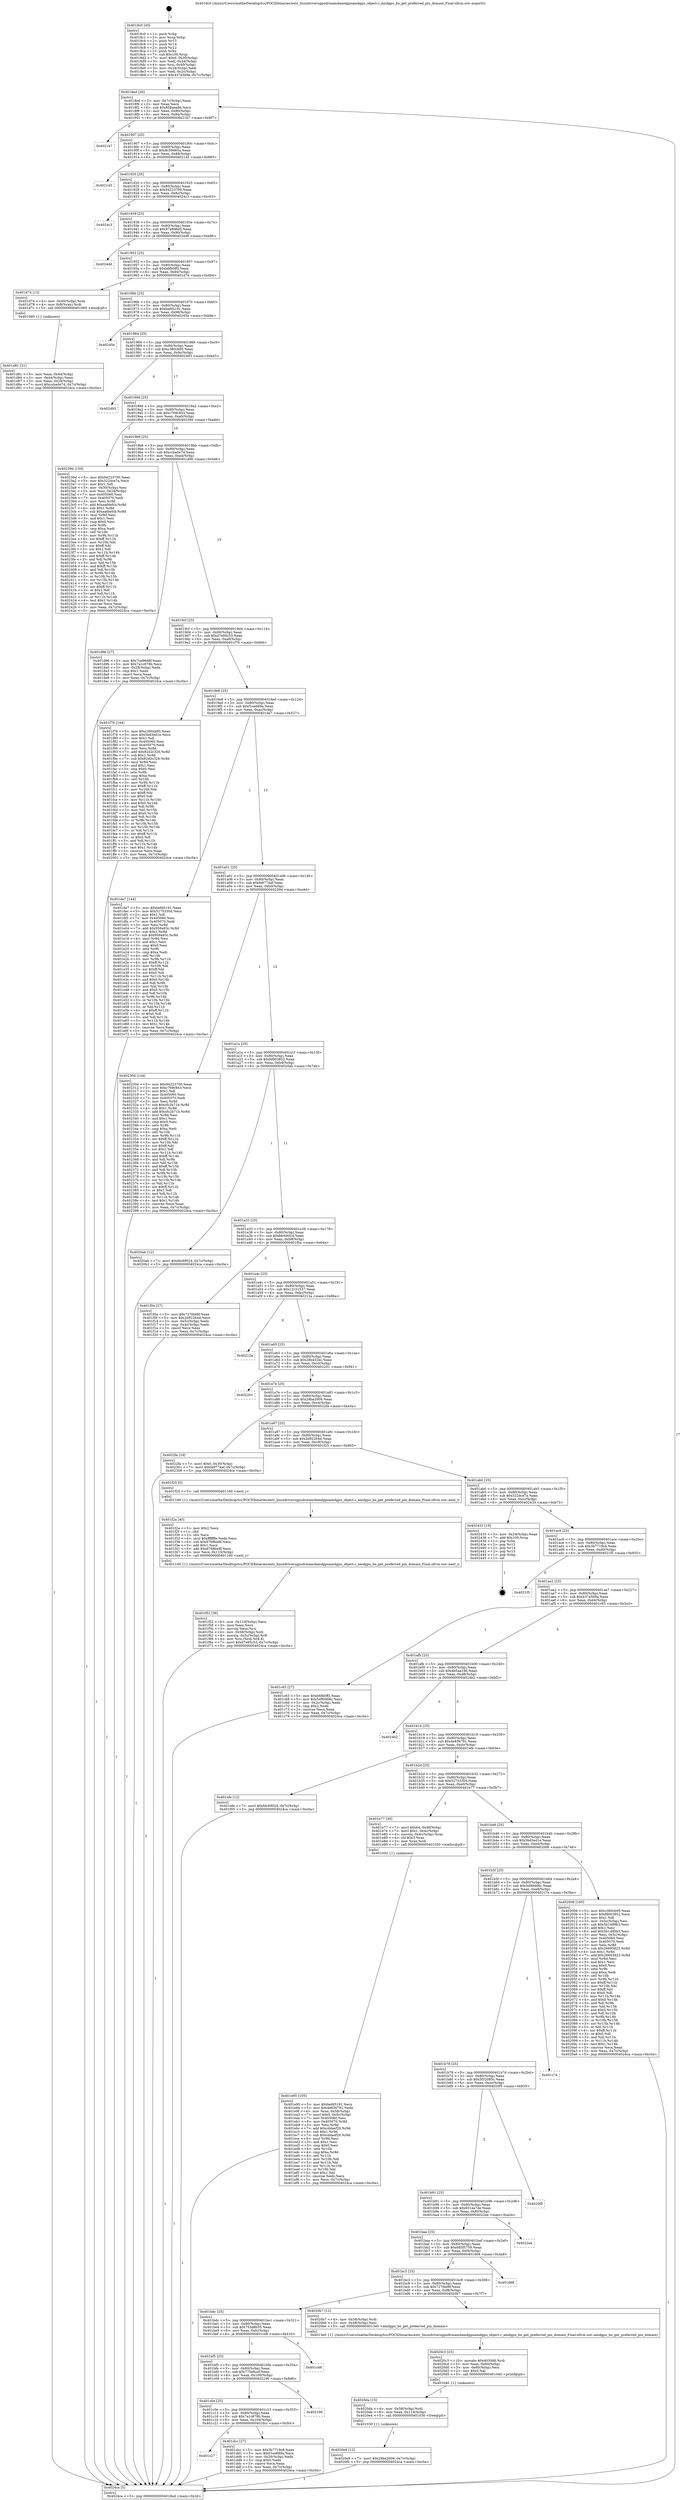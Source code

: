 digraph "0x4018c0" {
  label = "0x4018c0 (/mnt/c/Users/mathe/Desktop/tcc/POCII/binaries/extr_linuxdriversgpudrmamdamdgpuamdgpu_object.c_amdgpu_bo_get_preferred_pin_domain_Final-ollvm.out::main(0))"
  labelloc = "t"
  node[shape=record]

  Entry [label="",width=0.3,height=0.3,shape=circle,fillcolor=black,style=filled]
  "0x4018ed" [label="{
     0x4018ed [26]\l
     | [instrs]\l
     &nbsp;&nbsp;0x4018ed \<+3\>: mov -0x7c(%rbp),%eax\l
     &nbsp;&nbsp;0x4018f0 \<+2\>: mov %eax,%ecx\l
     &nbsp;&nbsp;0x4018f2 \<+6\>: sub $0x858aea86,%ecx\l
     &nbsp;&nbsp;0x4018f8 \<+3\>: mov %eax,-0x80(%rbp)\l
     &nbsp;&nbsp;0x4018fb \<+6\>: mov %ecx,-0x84(%rbp)\l
     &nbsp;&nbsp;0x401901 \<+6\>: je 00000000004021b7 \<main+0x8f7\>\l
  }"]
  "0x4021b7" [label="{
     0x4021b7\l
  }", style=dashed]
  "0x401907" [label="{
     0x401907 [25]\l
     | [instrs]\l
     &nbsp;&nbsp;0x401907 \<+5\>: jmp 000000000040190c \<main+0x4c\>\l
     &nbsp;&nbsp;0x40190c \<+3\>: mov -0x80(%rbp),%eax\l
     &nbsp;&nbsp;0x40190f \<+5\>: sub $0x8c59465a,%eax\l
     &nbsp;&nbsp;0x401914 \<+6\>: mov %eax,-0x88(%rbp)\l
     &nbsp;&nbsp;0x40191a \<+6\>: je 0000000000402145 \<main+0x885\>\l
  }"]
  Exit [label="",width=0.3,height=0.3,shape=circle,fillcolor=black,style=filled,peripheries=2]
  "0x402145" [label="{
     0x402145\l
  }", style=dashed]
  "0x401920" [label="{
     0x401920 [25]\l
     | [instrs]\l
     &nbsp;&nbsp;0x401920 \<+5\>: jmp 0000000000401925 \<main+0x65\>\l
     &nbsp;&nbsp;0x401925 \<+3\>: mov -0x80(%rbp),%eax\l
     &nbsp;&nbsp;0x401928 \<+5\>: sub $0x94223700,%eax\l
     &nbsp;&nbsp;0x40192d \<+6\>: mov %eax,-0x8c(%rbp)\l
     &nbsp;&nbsp;0x401933 \<+6\>: je 00000000004024c3 \<main+0xc03\>\l
  }"]
  "0x4020e9" [label="{
     0x4020e9 [12]\l
     | [instrs]\l
     &nbsp;&nbsp;0x4020e9 \<+7\>: movl $0x29ba2609,-0x7c(%rbp)\l
     &nbsp;&nbsp;0x4020f0 \<+5\>: jmp 00000000004024ca \<main+0xc0a\>\l
  }"]
  "0x4024c3" [label="{
     0x4024c3\l
  }", style=dashed]
  "0x401939" [label="{
     0x401939 [25]\l
     | [instrs]\l
     &nbsp;&nbsp;0x401939 \<+5\>: jmp 000000000040193e \<main+0x7e\>\l
     &nbsp;&nbsp;0x40193e \<+3\>: mov -0x80(%rbp),%eax\l
     &nbsp;&nbsp;0x401941 \<+5\>: sub $0x97a896d5,%eax\l
     &nbsp;&nbsp;0x401946 \<+6\>: mov %eax,-0x90(%rbp)\l
     &nbsp;&nbsp;0x40194c \<+6\>: je 0000000000402446 \<main+0xb86\>\l
  }"]
  "0x4020da" [label="{
     0x4020da [15]\l
     | [instrs]\l
     &nbsp;&nbsp;0x4020da \<+4\>: mov -0x58(%rbp),%rdi\l
     &nbsp;&nbsp;0x4020de \<+6\>: mov %eax,-0x114(%rbp)\l
     &nbsp;&nbsp;0x4020e4 \<+5\>: call 0000000000401030 \<free@plt\>\l
     | [calls]\l
     &nbsp;&nbsp;0x401030 \{1\} (unknown)\l
  }"]
  "0x402446" [label="{
     0x402446\l
  }", style=dashed]
  "0x401952" [label="{
     0x401952 [25]\l
     | [instrs]\l
     &nbsp;&nbsp;0x401952 \<+5\>: jmp 0000000000401957 \<main+0x97\>\l
     &nbsp;&nbsp;0x401957 \<+3\>: mov -0x80(%rbp),%eax\l
     &nbsp;&nbsp;0x40195a \<+5\>: sub $0xb6fb0ff3,%eax\l
     &nbsp;&nbsp;0x40195f \<+6\>: mov %eax,-0x94(%rbp)\l
     &nbsp;&nbsp;0x401965 \<+6\>: je 0000000000401d74 \<main+0x4b4\>\l
  }"]
  "0x4020c3" [label="{
     0x4020c3 [23]\l
     | [instrs]\l
     &nbsp;&nbsp;0x4020c3 \<+10\>: movabs $0x4030d6,%rdi\l
     &nbsp;&nbsp;0x4020cd \<+3\>: mov %eax,-0x60(%rbp)\l
     &nbsp;&nbsp;0x4020d0 \<+3\>: mov -0x60(%rbp),%esi\l
     &nbsp;&nbsp;0x4020d3 \<+2\>: mov $0x0,%al\l
     &nbsp;&nbsp;0x4020d5 \<+5\>: call 0000000000401040 \<printf@plt\>\l
     | [calls]\l
     &nbsp;&nbsp;0x401040 \{1\} (unknown)\l
  }"]
  "0x401d74" [label="{
     0x401d74 [13]\l
     | [instrs]\l
     &nbsp;&nbsp;0x401d74 \<+4\>: mov -0x40(%rbp),%rax\l
     &nbsp;&nbsp;0x401d78 \<+4\>: mov 0x8(%rax),%rdi\l
     &nbsp;&nbsp;0x401d7c \<+5\>: call 0000000000401060 \<atoi@plt\>\l
     | [calls]\l
     &nbsp;&nbsp;0x401060 \{1\} (unknown)\l
  }"]
  "0x40196b" [label="{
     0x40196b [25]\l
     | [instrs]\l
     &nbsp;&nbsp;0x40196b \<+5\>: jmp 0000000000401970 \<main+0xb0\>\l
     &nbsp;&nbsp;0x401970 \<+3\>: mov -0x80(%rbp),%eax\l
     &nbsp;&nbsp;0x401973 \<+5\>: sub $0xbefd5191,%eax\l
     &nbsp;&nbsp;0x401978 \<+6\>: mov %eax,-0x98(%rbp)\l
     &nbsp;&nbsp;0x40197e \<+6\>: je 000000000040245e \<main+0xb9e\>\l
  }"]
  "0x401f52" [label="{
     0x401f52 [36]\l
     | [instrs]\l
     &nbsp;&nbsp;0x401f52 \<+6\>: mov -0x110(%rbp),%ecx\l
     &nbsp;&nbsp;0x401f58 \<+3\>: imul %eax,%ecx\l
     &nbsp;&nbsp;0x401f5b \<+3\>: movslq %ecx,%rsi\l
     &nbsp;&nbsp;0x401f5e \<+4\>: mov -0x58(%rbp),%rdi\l
     &nbsp;&nbsp;0x401f62 \<+4\>: movslq -0x5c(%rbp),%r8\l
     &nbsp;&nbsp;0x401f66 \<+4\>: mov %rsi,(%rdi,%r8,8)\l
     &nbsp;&nbsp;0x401f6a \<+7\>: movl $0xd7e95c53,-0x7c(%rbp)\l
     &nbsp;&nbsp;0x401f71 \<+5\>: jmp 00000000004024ca \<main+0xc0a\>\l
  }"]
  "0x40245e" [label="{
     0x40245e\l
  }", style=dashed]
  "0x401984" [label="{
     0x401984 [25]\l
     | [instrs]\l
     &nbsp;&nbsp;0x401984 \<+5\>: jmp 0000000000401989 \<main+0xc9\>\l
     &nbsp;&nbsp;0x401989 \<+3\>: mov -0x80(%rbp),%eax\l
     &nbsp;&nbsp;0x40198c \<+5\>: sub $0xc380cb95,%eax\l
     &nbsp;&nbsp;0x401991 \<+6\>: mov %eax,-0x9c(%rbp)\l
     &nbsp;&nbsp;0x401997 \<+6\>: je 0000000000402493 \<main+0xbd3\>\l
  }"]
  "0x401f2a" [label="{
     0x401f2a [40]\l
     | [instrs]\l
     &nbsp;&nbsp;0x401f2a \<+5\>: mov $0x2,%ecx\l
     &nbsp;&nbsp;0x401f2f \<+1\>: cltd\l
     &nbsp;&nbsp;0x401f30 \<+2\>: idiv %ecx\l
     &nbsp;&nbsp;0x401f32 \<+6\>: imul $0xfffffffe,%edx,%ecx\l
     &nbsp;&nbsp;0x401f38 \<+6\>: sub $0x8768be8f,%ecx\l
     &nbsp;&nbsp;0x401f3e \<+3\>: add $0x1,%ecx\l
     &nbsp;&nbsp;0x401f41 \<+6\>: add $0x8768be8f,%ecx\l
     &nbsp;&nbsp;0x401f47 \<+6\>: mov %ecx,-0x110(%rbp)\l
     &nbsp;&nbsp;0x401f4d \<+5\>: call 0000000000401160 \<next_i\>\l
     | [calls]\l
     &nbsp;&nbsp;0x401160 \{1\} (/mnt/c/Users/mathe/Desktop/tcc/POCII/binaries/extr_linuxdriversgpudrmamdamdgpuamdgpu_object.c_amdgpu_bo_get_preferred_pin_domain_Final-ollvm.out::next_i)\l
  }"]
  "0x402493" [label="{
     0x402493\l
  }", style=dashed]
  "0x40199d" [label="{
     0x40199d [25]\l
     | [instrs]\l
     &nbsp;&nbsp;0x40199d \<+5\>: jmp 00000000004019a2 \<main+0xe2\>\l
     &nbsp;&nbsp;0x4019a2 \<+3\>: mov -0x80(%rbp),%eax\l
     &nbsp;&nbsp;0x4019a5 \<+5\>: sub $0xc769c843,%eax\l
     &nbsp;&nbsp;0x4019aa \<+6\>: mov %eax,-0xa0(%rbp)\l
     &nbsp;&nbsp;0x4019b0 \<+6\>: je 000000000040239d \<main+0xadd\>\l
  }"]
  "0x401e95" [label="{
     0x401e95 [105]\l
     | [instrs]\l
     &nbsp;&nbsp;0x401e95 \<+5\>: mov $0xbefd5191,%ecx\l
     &nbsp;&nbsp;0x401e9a \<+5\>: mov $0x4e836791,%edx\l
     &nbsp;&nbsp;0x401e9f \<+4\>: mov %rax,-0x58(%rbp)\l
     &nbsp;&nbsp;0x401ea3 \<+7\>: movl $0x0,-0x5c(%rbp)\l
     &nbsp;&nbsp;0x401eaa \<+7\>: mov 0x405060,%esi\l
     &nbsp;&nbsp;0x401eb1 \<+8\>: mov 0x405070,%r8d\l
     &nbsp;&nbsp;0x401eb9 \<+3\>: mov %esi,%r9d\l
     &nbsp;&nbsp;0x401ebc \<+7\>: add $0xcddaef29,%r9d\l
     &nbsp;&nbsp;0x401ec3 \<+4\>: sub $0x1,%r9d\l
     &nbsp;&nbsp;0x401ec7 \<+7\>: sub $0xcddaef29,%r9d\l
     &nbsp;&nbsp;0x401ece \<+4\>: imul %r9d,%esi\l
     &nbsp;&nbsp;0x401ed2 \<+3\>: and $0x1,%esi\l
     &nbsp;&nbsp;0x401ed5 \<+3\>: cmp $0x0,%esi\l
     &nbsp;&nbsp;0x401ed8 \<+4\>: sete %r10b\l
     &nbsp;&nbsp;0x401edc \<+4\>: cmp $0xa,%r8d\l
     &nbsp;&nbsp;0x401ee0 \<+4\>: setl %r11b\l
     &nbsp;&nbsp;0x401ee4 \<+3\>: mov %r10b,%bl\l
     &nbsp;&nbsp;0x401ee7 \<+3\>: and %r11b,%bl\l
     &nbsp;&nbsp;0x401eea \<+3\>: xor %r11b,%r10b\l
     &nbsp;&nbsp;0x401eed \<+3\>: or %r10b,%bl\l
     &nbsp;&nbsp;0x401ef0 \<+3\>: test $0x1,%bl\l
     &nbsp;&nbsp;0x401ef3 \<+3\>: cmovne %edx,%ecx\l
     &nbsp;&nbsp;0x401ef6 \<+3\>: mov %ecx,-0x7c(%rbp)\l
     &nbsp;&nbsp;0x401ef9 \<+5\>: jmp 00000000004024ca \<main+0xc0a\>\l
  }"]
  "0x40239d" [label="{
     0x40239d [150]\l
     | [instrs]\l
     &nbsp;&nbsp;0x40239d \<+5\>: mov $0x94223700,%eax\l
     &nbsp;&nbsp;0x4023a2 \<+5\>: mov $0x322dce7a,%ecx\l
     &nbsp;&nbsp;0x4023a7 \<+2\>: mov $0x1,%dl\l
     &nbsp;&nbsp;0x4023a9 \<+3\>: mov -0x30(%rbp),%esi\l
     &nbsp;&nbsp;0x4023ac \<+3\>: mov %esi,-0x24(%rbp)\l
     &nbsp;&nbsp;0x4023af \<+7\>: mov 0x405060,%esi\l
     &nbsp;&nbsp;0x4023b6 \<+7\>: mov 0x405070,%edi\l
     &nbsp;&nbsp;0x4023bd \<+3\>: mov %esi,%r8d\l
     &nbsp;&nbsp;0x4023c0 \<+7\>: add $0xaafdefcb,%r8d\l
     &nbsp;&nbsp;0x4023c7 \<+4\>: sub $0x1,%r8d\l
     &nbsp;&nbsp;0x4023cb \<+7\>: sub $0xaafdefcb,%r8d\l
     &nbsp;&nbsp;0x4023d2 \<+4\>: imul %r8d,%esi\l
     &nbsp;&nbsp;0x4023d6 \<+3\>: and $0x1,%esi\l
     &nbsp;&nbsp;0x4023d9 \<+3\>: cmp $0x0,%esi\l
     &nbsp;&nbsp;0x4023dc \<+4\>: sete %r9b\l
     &nbsp;&nbsp;0x4023e0 \<+3\>: cmp $0xa,%edi\l
     &nbsp;&nbsp;0x4023e3 \<+4\>: setl %r10b\l
     &nbsp;&nbsp;0x4023e7 \<+3\>: mov %r9b,%r11b\l
     &nbsp;&nbsp;0x4023ea \<+4\>: xor $0xff,%r11b\l
     &nbsp;&nbsp;0x4023ee \<+3\>: mov %r10b,%bl\l
     &nbsp;&nbsp;0x4023f1 \<+3\>: xor $0xff,%bl\l
     &nbsp;&nbsp;0x4023f4 \<+3\>: xor $0x1,%dl\l
     &nbsp;&nbsp;0x4023f7 \<+3\>: mov %r11b,%r14b\l
     &nbsp;&nbsp;0x4023fa \<+4\>: and $0xff,%r14b\l
     &nbsp;&nbsp;0x4023fe \<+3\>: and %dl,%r9b\l
     &nbsp;&nbsp;0x402401 \<+3\>: mov %bl,%r15b\l
     &nbsp;&nbsp;0x402404 \<+4\>: and $0xff,%r15b\l
     &nbsp;&nbsp;0x402408 \<+3\>: and %dl,%r10b\l
     &nbsp;&nbsp;0x40240b \<+3\>: or %r9b,%r14b\l
     &nbsp;&nbsp;0x40240e \<+3\>: or %r10b,%r15b\l
     &nbsp;&nbsp;0x402411 \<+3\>: xor %r15b,%r14b\l
     &nbsp;&nbsp;0x402414 \<+3\>: or %bl,%r11b\l
     &nbsp;&nbsp;0x402417 \<+4\>: xor $0xff,%r11b\l
     &nbsp;&nbsp;0x40241b \<+3\>: or $0x1,%dl\l
     &nbsp;&nbsp;0x40241e \<+3\>: and %dl,%r11b\l
     &nbsp;&nbsp;0x402421 \<+3\>: or %r11b,%r14b\l
     &nbsp;&nbsp;0x402424 \<+4\>: test $0x1,%r14b\l
     &nbsp;&nbsp;0x402428 \<+3\>: cmovne %ecx,%eax\l
     &nbsp;&nbsp;0x40242b \<+3\>: mov %eax,-0x7c(%rbp)\l
     &nbsp;&nbsp;0x40242e \<+5\>: jmp 00000000004024ca \<main+0xc0a\>\l
  }"]
  "0x4019b6" [label="{
     0x4019b6 [25]\l
     | [instrs]\l
     &nbsp;&nbsp;0x4019b6 \<+5\>: jmp 00000000004019bb \<main+0xfb\>\l
     &nbsp;&nbsp;0x4019bb \<+3\>: mov -0x80(%rbp),%eax\l
     &nbsp;&nbsp;0x4019be \<+5\>: sub $0xccba0e7d,%eax\l
     &nbsp;&nbsp;0x4019c3 \<+6\>: mov %eax,-0xa4(%rbp)\l
     &nbsp;&nbsp;0x4019c9 \<+6\>: je 0000000000401d96 \<main+0x4d6\>\l
  }"]
  "0x401c27" [label="{
     0x401c27\l
  }", style=dashed]
  "0x401d96" [label="{
     0x401d96 [27]\l
     | [instrs]\l
     &nbsp;&nbsp;0x401d96 \<+5\>: mov $0x7ce96d8f,%eax\l
     &nbsp;&nbsp;0x401d9b \<+5\>: mov $0x7a1c878b,%ecx\l
     &nbsp;&nbsp;0x401da0 \<+3\>: mov -0x28(%rbp),%edx\l
     &nbsp;&nbsp;0x401da3 \<+3\>: cmp $0x1,%edx\l
     &nbsp;&nbsp;0x401da6 \<+3\>: cmovl %ecx,%eax\l
     &nbsp;&nbsp;0x401da9 \<+3\>: mov %eax,-0x7c(%rbp)\l
     &nbsp;&nbsp;0x401dac \<+5\>: jmp 00000000004024ca \<main+0xc0a\>\l
  }"]
  "0x4019cf" [label="{
     0x4019cf [25]\l
     | [instrs]\l
     &nbsp;&nbsp;0x4019cf \<+5\>: jmp 00000000004019d4 \<main+0x114\>\l
     &nbsp;&nbsp;0x4019d4 \<+3\>: mov -0x80(%rbp),%eax\l
     &nbsp;&nbsp;0x4019d7 \<+5\>: sub $0xd7e95c53,%eax\l
     &nbsp;&nbsp;0x4019dc \<+6\>: mov %eax,-0xa8(%rbp)\l
     &nbsp;&nbsp;0x4019e2 \<+6\>: je 0000000000401f76 \<main+0x6b6\>\l
  }"]
  "0x401dcc" [label="{
     0x401dcc [27]\l
     | [instrs]\l
     &nbsp;&nbsp;0x401dcc \<+5\>: mov $0x3b7719c8,%eax\l
     &nbsp;&nbsp;0x401dd1 \<+5\>: mov $0xf1ee689a,%ecx\l
     &nbsp;&nbsp;0x401dd6 \<+3\>: mov -0x28(%rbp),%edx\l
     &nbsp;&nbsp;0x401dd9 \<+3\>: cmp $0x0,%edx\l
     &nbsp;&nbsp;0x401ddc \<+3\>: cmove %ecx,%eax\l
     &nbsp;&nbsp;0x401ddf \<+3\>: mov %eax,-0x7c(%rbp)\l
     &nbsp;&nbsp;0x401de2 \<+5\>: jmp 00000000004024ca \<main+0xc0a\>\l
  }"]
  "0x401f76" [label="{
     0x401f76 [144]\l
     | [instrs]\l
     &nbsp;&nbsp;0x401f76 \<+5\>: mov $0xc380cb95,%eax\l
     &nbsp;&nbsp;0x401f7b \<+5\>: mov $0x5bd3ed1e,%ecx\l
     &nbsp;&nbsp;0x401f80 \<+2\>: mov $0x1,%dl\l
     &nbsp;&nbsp;0x401f82 \<+7\>: mov 0x405060,%esi\l
     &nbsp;&nbsp;0x401f89 \<+7\>: mov 0x405070,%edi\l
     &nbsp;&nbsp;0x401f90 \<+3\>: mov %esi,%r8d\l
     &nbsp;&nbsp;0x401f93 \<+7\>: add $0x82d2c326,%r8d\l
     &nbsp;&nbsp;0x401f9a \<+4\>: sub $0x1,%r8d\l
     &nbsp;&nbsp;0x401f9e \<+7\>: sub $0x82d2c326,%r8d\l
     &nbsp;&nbsp;0x401fa5 \<+4\>: imul %r8d,%esi\l
     &nbsp;&nbsp;0x401fa9 \<+3\>: and $0x1,%esi\l
     &nbsp;&nbsp;0x401fac \<+3\>: cmp $0x0,%esi\l
     &nbsp;&nbsp;0x401faf \<+4\>: sete %r9b\l
     &nbsp;&nbsp;0x401fb3 \<+3\>: cmp $0xa,%edi\l
     &nbsp;&nbsp;0x401fb6 \<+4\>: setl %r10b\l
     &nbsp;&nbsp;0x401fba \<+3\>: mov %r9b,%r11b\l
     &nbsp;&nbsp;0x401fbd \<+4\>: xor $0xff,%r11b\l
     &nbsp;&nbsp;0x401fc1 \<+3\>: mov %r10b,%bl\l
     &nbsp;&nbsp;0x401fc4 \<+3\>: xor $0xff,%bl\l
     &nbsp;&nbsp;0x401fc7 \<+3\>: xor $0x0,%dl\l
     &nbsp;&nbsp;0x401fca \<+3\>: mov %r11b,%r14b\l
     &nbsp;&nbsp;0x401fcd \<+4\>: and $0x0,%r14b\l
     &nbsp;&nbsp;0x401fd1 \<+3\>: and %dl,%r9b\l
     &nbsp;&nbsp;0x401fd4 \<+3\>: mov %bl,%r15b\l
     &nbsp;&nbsp;0x401fd7 \<+4\>: and $0x0,%r15b\l
     &nbsp;&nbsp;0x401fdb \<+3\>: and %dl,%r10b\l
     &nbsp;&nbsp;0x401fde \<+3\>: or %r9b,%r14b\l
     &nbsp;&nbsp;0x401fe1 \<+3\>: or %r10b,%r15b\l
     &nbsp;&nbsp;0x401fe4 \<+3\>: xor %r15b,%r14b\l
     &nbsp;&nbsp;0x401fe7 \<+3\>: or %bl,%r11b\l
     &nbsp;&nbsp;0x401fea \<+4\>: xor $0xff,%r11b\l
     &nbsp;&nbsp;0x401fee \<+3\>: or $0x0,%dl\l
     &nbsp;&nbsp;0x401ff1 \<+3\>: and %dl,%r11b\l
     &nbsp;&nbsp;0x401ff4 \<+3\>: or %r11b,%r14b\l
     &nbsp;&nbsp;0x401ff7 \<+4\>: test $0x1,%r14b\l
     &nbsp;&nbsp;0x401ffb \<+3\>: cmovne %ecx,%eax\l
     &nbsp;&nbsp;0x401ffe \<+3\>: mov %eax,-0x7c(%rbp)\l
     &nbsp;&nbsp;0x402001 \<+5\>: jmp 00000000004024ca \<main+0xc0a\>\l
  }"]
  "0x4019e8" [label="{
     0x4019e8 [25]\l
     | [instrs]\l
     &nbsp;&nbsp;0x4019e8 \<+5\>: jmp 00000000004019ed \<main+0x12d\>\l
     &nbsp;&nbsp;0x4019ed \<+3\>: mov -0x80(%rbp),%eax\l
     &nbsp;&nbsp;0x4019f0 \<+5\>: sub $0xf1ee689a,%eax\l
     &nbsp;&nbsp;0x4019f5 \<+6\>: mov %eax,-0xac(%rbp)\l
     &nbsp;&nbsp;0x4019fb \<+6\>: je 0000000000401de7 \<main+0x527\>\l
  }"]
  "0x401c0e" [label="{
     0x401c0e [25]\l
     | [instrs]\l
     &nbsp;&nbsp;0x401c0e \<+5\>: jmp 0000000000401c13 \<main+0x353\>\l
     &nbsp;&nbsp;0x401c13 \<+3\>: mov -0x80(%rbp),%eax\l
     &nbsp;&nbsp;0x401c16 \<+5\>: sub $0x7a1c878b,%eax\l
     &nbsp;&nbsp;0x401c1b \<+6\>: mov %eax,-0x104(%rbp)\l
     &nbsp;&nbsp;0x401c21 \<+6\>: je 0000000000401dcc \<main+0x50c\>\l
  }"]
  "0x401de7" [label="{
     0x401de7 [144]\l
     | [instrs]\l
     &nbsp;&nbsp;0x401de7 \<+5\>: mov $0xbefd5191,%eax\l
     &nbsp;&nbsp;0x401dec \<+5\>: mov $0x52753304,%ecx\l
     &nbsp;&nbsp;0x401df1 \<+2\>: mov $0x1,%dl\l
     &nbsp;&nbsp;0x401df3 \<+7\>: mov 0x405060,%esi\l
     &nbsp;&nbsp;0x401dfa \<+7\>: mov 0x405070,%edi\l
     &nbsp;&nbsp;0x401e01 \<+3\>: mov %esi,%r8d\l
     &nbsp;&nbsp;0x401e04 \<+7\>: add $0x959a93c,%r8d\l
     &nbsp;&nbsp;0x401e0b \<+4\>: sub $0x1,%r8d\l
     &nbsp;&nbsp;0x401e0f \<+7\>: sub $0x959a93c,%r8d\l
     &nbsp;&nbsp;0x401e16 \<+4\>: imul %r8d,%esi\l
     &nbsp;&nbsp;0x401e1a \<+3\>: and $0x1,%esi\l
     &nbsp;&nbsp;0x401e1d \<+3\>: cmp $0x0,%esi\l
     &nbsp;&nbsp;0x401e20 \<+4\>: sete %r9b\l
     &nbsp;&nbsp;0x401e24 \<+3\>: cmp $0xa,%edi\l
     &nbsp;&nbsp;0x401e27 \<+4\>: setl %r10b\l
     &nbsp;&nbsp;0x401e2b \<+3\>: mov %r9b,%r11b\l
     &nbsp;&nbsp;0x401e2e \<+4\>: xor $0xff,%r11b\l
     &nbsp;&nbsp;0x401e32 \<+3\>: mov %r10b,%bl\l
     &nbsp;&nbsp;0x401e35 \<+3\>: xor $0xff,%bl\l
     &nbsp;&nbsp;0x401e38 \<+3\>: xor $0x0,%dl\l
     &nbsp;&nbsp;0x401e3b \<+3\>: mov %r11b,%r14b\l
     &nbsp;&nbsp;0x401e3e \<+4\>: and $0x0,%r14b\l
     &nbsp;&nbsp;0x401e42 \<+3\>: and %dl,%r9b\l
     &nbsp;&nbsp;0x401e45 \<+3\>: mov %bl,%r15b\l
     &nbsp;&nbsp;0x401e48 \<+4\>: and $0x0,%r15b\l
     &nbsp;&nbsp;0x401e4c \<+3\>: and %dl,%r10b\l
     &nbsp;&nbsp;0x401e4f \<+3\>: or %r9b,%r14b\l
     &nbsp;&nbsp;0x401e52 \<+3\>: or %r10b,%r15b\l
     &nbsp;&nbsp;0x401e55 \<+3\>: xor %r15b,%r14b\l
     &nbsp;&nbsp;0x401e58 \<+3\>: or %bl,%r11b\l
     &nbsp;&nbsp;0x401e5b \<+4\>: xor $0xff,%r11b\l
     &nbsp;&nbsp;0x401e5f \<+3\>: or $0x0,%dl\l
     &nbsp;&nbsp;0x401e62 \<+3\>: and %dl,%r11b\l
     &nbsp;&nbsp;0x401e65 \<+3\>: or %r11b,%r14b\l
     &nbsp;&nbsp;0x401e68 \<+4\>: test $0x1,%r14b\l
     &nbsp;&nbsp;0x401e6c \<+3\>: cmovne %ecx,%eax\l
     &nbsp;&nbsp;0x401e6f \<+3\>: mov %eax,-0x7c(%rbp)\l
     &nbsp;&nbsp;0x401e72 \<+5\>: jmp 00000000004024ca \<main+0xc0a\>\l
  }"]
  "0x401a01" [label="{
     0x401a01 [25]\l
     | [instrs]\l
     &nbsp;&nbsp;0x401a01 \<+5\>: jmp 0000000000401a06 \<main+0x146\>\l
     &nbsp;&nbsp;0x401a06 \<+3\>: mov -0x80(%rbp),%eax\l
     &nbsp;&nbsp;0x401a09 \<+5\>: sub $0xfa9774af,%eax\l
     &nbsp;&nbsp;0x401a0e \<+6\>: mov %eax,-0xb0(%rbp)\l
     &nbsp;&nbsp;0x401a14 \<+6\>: je 000000000040230d \<main+0xa4d\>\l
  }"]
  "0x402196" [label="{
     0x402196\l
  }", style=dashed]
  "0x40230d" [label="{
     0x40230d [144]\l
     | [instrs]\l
     &nbsp;&nbsp;0x40230d \<+5\>: mov $0x94223700,%eax\l
     &nbsp;&nbsp;0x402312 \<+5\>: mov $0xc769c843,%ecx\l
     &nbsp;&nbsp;0x402317 \<+2\>: mov $0x1,%dl\l
     &nbsp;&nbsp;0x402319 \<+7\>: mov 0x405060,%esi\l
     &nbsp;&nbsp;0x402320 \<+7\>: mov 0x405070,%edi\l
     &nbsp;&nbsp;0x402327 \<+3\>: mov %esi,%r8d\l
     &nbsp;&nbsp;0x40232a \<+7\>: sub $0xcfc2b71b,%r8d\l
     &nbsp;&nbsp;0x402331 \<+4\>: sub $0x1,%r8d\l
     &nbsp;&nbsp;0x402335 \<+7\>: add $0xcfc2b71b,%r8d\l
     &nbsp;&nbsp;0x40233c \<+4\>: imul %r8d,%esi\l
     &nbsp;&nbsp;0x402340 \<+3\>: and $0x1,%esi\l
     &nbsp;&nbsp;0x402343 \<+3\>: cmp $0x0,%esi\l
     &nbsp;&nbsp;0x402346 \<+4\>: sete %r9b\l
     &nbsp;&nbsp;0x40234a \<+3\>: cmp $0xa,%edi\l
     &nbsp;&nbsp;0x40234d \<+4\>: setl %r10b\l
     &nbsp;&nbsp;0x402351 \<+3\>: mov %r9b,%r11b\l
     &nbsp;&nbsp;0x402354 \<+4\>: xor $0xff,%r11b\l
     &nbsp;&nbsp;0x402358 \<+3\>: mov %r10b,%bl\l
     &nbsp;&nbsp;0x40235b \<+3\>: xor $0xff,%bl\l
     &nbsp;&nbsp;0x40235e \<+3\>: xor $0x1,%dl\l
     &nbsp;&nbsp;0x402361 \<+3\>: mov %r11b,%r14b\l
     &nbsp;&nbsp;0x402364 \<+4\>: and $0xff,%r14b\l
     &nbsp;&nbsp;0x402368 \<+3\>: and %dl,%r9b\l
     &nbsp;&nbsp;0x40236b \<+3\>: mov %bl,%r15b\l
     &nbsp;&nbsp;0x40236e \<+4\>: and $0xff,%r15b\l
     &nbsp;&nbsp;0x402372 \<+3\>: and %dl,%r10b\l
     &nbsp;&nbsp;0x402375 \<+3\>: or %r9b,%r14b\l
     &nbsp;&nbsp;0x402378 \<+3\>: or %r10b,%r15b\l
     &nbsp;&nbsp;0x40237b \<+3\>: xor %r15b,%r14b\l
     &nbsp;&nbsp;0x40237e \<+3\>: or %bl,%r11b\l
     &nbsp;&nbsp;0x402381 \<+4\>: xor $0xff,%r11b\l
     &nbsp;&nbsp;0x402385 \<+3\>: or $0x1,%dl\l
     &nbsp;&nbsp;0x402388 \<+3\>: and %dl,%r11b\l
     &nbsp;&nbsp;0x40238b \<+3\>: or %r11b,%r14b\l
     &nbsp;&nbsp;0x40238e \<+4\>: test $0x1,%r14b\l
     &nbsp;&nbsp;0x402392 \<+3\>: cmovne %ecx,%eax\l
     &nbsp;&nbsp;0x402395 \<+3\>: mov %eax,-0x7c(%rbp)\l
     &nbsp;&nbsp;0x402398 \<+5\>: jmp 00000000004024ca \<main+0xc0a\>\l
  }"]
  "0x401a1a" [label="{
     0x401a1a [25]\l
     | [instrs]\l
     &nbsp;&nbsp;0x401a1a \<+5\>: jmp 0000000000401a1f \<main+0x15f\>\l
     &nbsp;&nbsp;0x401a1f \<+3\>: mov -0x80(%rbp),%eax\l
     &nbsp;&nbsp;0x401a22 \<+5\>: sub $0xfd003852,%eax\l
     &nbsp;&nbsp;0x401a27 \<+6\>: mov %eax,-0xb4(%rbp)\l
     &nbsp;&nbsp;0x401a2d \<+6\>: je 00000000004020ab \<main+0x7eb\>\l
  }"]
  "0x401bf5" [label="{
     0x401bf5 [25]\l
     | [instrs]\l
     &nbsp;&nbsp;0x401bf5 \<+5\>: jmp 0000000000401bfa \<main+0x33a\>\l
     &nbsp;&nbsp;0x401bfa \<+3\>: mov -0x80(%rbp),%eax\l
     &nbsp;&nbsp;0x401bfd \<+5\>: sub $0x775e6cef,%eax\l
     &nbsp;&nbsp;0x401c02 \<+6\>: mov %eax,-0x100(%rbp)\l
     &nbsp;&nbsp;0x401c08 \<+6\>: je 0000000000402196 \<main+0x8d6\>\l
  }"]
  "0x4020ab" [label="{
     0x4020ab [12]\l
     | [instrs]\l
     &nbsp;&nbsp;0x4020ab \<+7\>: movl $0xfdc69024,-0x7c(%rbp)\l
     &nbsp;&nbsp;0x4020b2 \<+5\>: jmp 00000000004024ca \<main+0xc0a\>\l
  }"]
  "0x401a33" [label="{
     0x401a33 [25]\l
     | [instrs]\l
     &nbsp;&nbsp;0x401a33 \<+5\>: jmp 0000000000401a38 \<main+0x178\>\l
     &nbsp;&nbsp;0x401a38 \<+3\>: mov -0x80(%rbp),%eax\l
     &nbsp;&nbsp;0x401a3b \<+5\>: sub $0xfdc69024,%eax\l
     &nbsp;&nbsp;0x401a40 \<+6\>: mov %eax,-0xb8(%rbp)\l
     &nbsp;&nbsp;0x401a46 \<+6\>: je 0000000000401f0a \<main+0x64a\>\l
  }"]
  "0x401cd6" [label="{
     0x401cd6\l
  }", style=dashed]
  "0x401f0a" [label="{
     0x401f0a [27]\l
     | [instrs]\l
     &nbsp;&nbsp;0x401f0a \<+5\>: mov $0x727fdd8f,%eax\l
     &nbsp;&nbsp;0x401f0f \<+5\>: mov $0x2d92264d,%ecx\l
     &nbsp;&nbsp;0x401f14 \<+3\>: mov -0x5c(%rbp),%edx\l
     &nbsp;&nbsp;0x401f17 \<+3\>: cmp -0x4c(%rbp),%edx\l
     &nbsp;&nbsp;0x401f1a \<+3\>: cmovl %ecx,%eax\l
     &nbsp;&nbsp;0x401f1d \<+3\>: mov %eax,-0x7c(%rbp)\l
     &nbsp;&nbsp;0x401f20 \<+5\>: jmp 00000000004024ca \<main+0xc0a\>\l
  }"]
  "0x401a4c" [label="{
     0x401a4c [25]\l
     | [instrs]\l
     &nbsp;&nbsp;0x401a4c \<+5\>: jmp 0000000000401a51 \<main+0x191\>\l
     &nbsp;&nbsp;0x401a51 \<+3\>: mov -0x80(%rbp),%eax\l
     &nbsp;&nbsp;0x401a54 \<+5\>: sub $0x12c31537,%eax\l
     &nbsp;&nbsp;0x401a59 \<+6\>: mov %eax,-0xbc(%rbp)\l
     &nbsp;&nbsp;0x401a5f \<+6\>: je 000000000040212a \<main+0x86a\>\l
  }"]
  "0x401bdc" [label="{
     0x401bdc [25]\l
     | [instrs]\l
     &nbsp;&nbsp;0x401bdc \<+5\>: jmp 0000000000401be1 \<main+0x321\>\l
     &nbsp;&nbsp;0x401be1 \<+3\>: mov -0x80(%rbp),%eax\l
     &nbsp;&nbsp;0x401be4 \<+5\>: sub $0x753d8b35,%eax\l
     &nbsp;&nbsp;0x401be9 \<+6\>: mov %eax,-0xfc(%rbp)\l
     &nbsp;&nbsp;0x401bef \<+6\>: je 0000000000401cd6 \<main+0x416\>\l
  }"]
  "0x40212a" [label="{
     0x40212a\l
  }", style=dashed]
  "0x401a65" [label="{
     0x401a65 [25]\l
     | [instrs]\l
     &nbsp;&nbsp;0x401a65 \<+5\>: jmp 0000000000401a6a \<main+0x1aa\>\l
     &nbsp;&nbsp;0x401a6a \<+3\>: mov -0x80(%rbp),%eax\l
     &nbsp;&nbsp;0x401a6d \<+5\>: sub $0x28b432ec,%eax\l
     &nbsp;&nbsp;0x401a72 \<+6\>: mov %eax,-0xc0(%rbp)\l
     &nbsp;&nbsp;0x401a78 \<+6\>: je 0000000000402201 \<main+0x941\>\l
  }"]
  "0x4020b7" [label="{
     0x4020b7 [12]\l
     | [instrs]\l
     &nbsp;&nbsp;0x4020b7 \<+4\>: mov -0x58(%rbp),%rdi\l
     &nbsp;&nbsp;0x4020bb \<+3\>: mov -0x48(%rbp),%esi\l
     &nbsp;&nbsp;0x4020be \<+5\>: call 00000000004013e0 \<amdgpu_bo_get_preferred_pin_domain\>\l
     | [calls]\l
     &nbsp;&nbsp;0x4013e0 \{1\} (/mnt/c/Users/mathe/Desktop/tcc/POCII/binaries/extr_linuxdriversgpudrmamdamdgpuamdgpu_object.c_amdgpu_bo_get_preferred_pin_domain_Final-ollvm.out::amdgpu_bo_get_preferred_pin_domain)\l
  }"]
  "0x402201" [label="{
     0x402201\l
  }", style=dashed]
  "0x401a7e" [label="{
     0x401a7e [25]\l
     | [instrs]\l
     &nbsp;&nbsp;0x401a7e \<+5\>: jmp 0000000000401a83 \<main+0x1c3\>\l
     &nbsp;&nbsp;0x401a83 \<+3\>: mov -0x80(%rbp),%eax\l
     &nbsp;&nbsp;0x401a86 \<+5\>: sub $0x29ba2609,%eax\l
     &nbsp;&nbsp;0x401a8b \<+6\>: mov %eax,-0xc4(%rbp)\l
     &nbsp;&nbsp;0x401a91 \<+6\>: je 00000000004022fa \<main+0xa3a\>\l
  }"]
  "0x401bc3" [label="{
     0x401bc3 [25]\l
     | [instrs]\l
     &nbsp;&nbsp;0x401bc3 \<+5\>: jmp 0000000000401bc8 \<main+0x308\>\l
     &nbsp;&nbsp;0x401bc8 \<+3\>: mov -0x80(%rbp),%eax\l
     &nbsp;&nbsp;0x401bcb \<+5\>: sub $0x727fdd8f,%eax\l
     &nbsp;&nbsp;0x401bd0 \<+6\>: mov %eax,-0xf8(%rbp)\l
     &nbsp;&nbsp;0x401bd6 \<+6\>: je 00000000004020b7 \<main+0x7f7\>\l
  }"]
  "0x4022fa" [label="{
     0x4022fa [19]\l
     | [instrs]\l
     &nbsp;&nbsp;0x4022fa \<+7\>: movl $0x0,-0x30(%rbp)\l
     &nbsp;&nbsp;0x402301 \<+7\>: movl $0xfa9774af,-0x7c(%rbp)\l
     &nbsp;&nbsp;0x402308 \<+5\>: jmp 00000000004024ca \<main+0xc0a\>\l
  }"]
  "0x401a97" [label="{
     0x401a97 [25]\l
     | [instrs]\l
     &nbsp;&nbsp;0x401a97 \<+5\>: jmp 0000000000401a9c \<main+0x1dc\>\l
     &nbsp;&nbsp;0x401a9c \<+3\>: mov -0x80(%rbp),%eax\l
     &nbsp;&nbsp;0x401a9f \<+5\>: sub $0x2d92264d,%eax\l
     &nbsp;&nbsp;0x401aa4 \<+6\>: mov %eax,-0xc8(%rbp)\l
     &nbsp;&nbsp;0x401aaa \<+6\>: je 0000000000401f25 \<main+0x665\>\l
  }"]
  "0x401d68" [label="{
     0x401d68\l
  }", style=dashed]
  "0x401f25" [label="{
     0x401f25 [5]\l
     | [instrs]\l
     &nbsp;&nbsp;0x401f25 \<+5\>: call 0000000000401160 \<next_i\>\l
     | [calls]\l
     &nbsp;&nbsp;0x401160 \{1\} (/mnt/c/Users/mathe/Desktop/tcc/POCII/binaries/extr_linuxdriversgpudrmamdamdgpuamdgpu_object.c_amdgpu_bo_get_preferred_pin_domain_Final-ollvm.out::next_i)\l
  }"]
  "0x401ab0" [label="{
     0x401ab0 [25]\l
     | [instrs]\l
     &nbsp;&nbsp;0x401ab0 \<+5\>: jmp 0000000000401ab5 \<main+0x1f5\>\l
     &nbsp;&nbsp;0x401ab5 \<+3\>: mov -0x80(%rbp),%eax\l
     &nbsp;&nbsp;0x401ab8 \<+5\>: sub $0x322dce7a,%eax\l
     &nbsp;&nbsp;0x401abd \<+6\>: mov %eax,-0xcc(%rbp)\l
     &nbsp;&nbsp;0x401ac3 \<+6\>: je 0000000000402433 \<main+0xb73\>\l
  }"]
  "0x401baa" [label="{
     0x401baa [25]\l
     | [instrs]\l
     &nbsp;&nbsp;0x401baa \<+5\>: jmp 0000000000401baf \<main+0x2ef\>\l
     &nbsp;&nbsp;0x401baf \<+3\>: mov -0x80(%rbp),%eax\l
     &nbsp;&nbsp;0x401bb2 \<+5\>: sub $0x685f5759,%eax\l
     &nbsp;&nbsp;0x401bb7 \<+6\>: mov %eax,-0xf4(%rbp)\l
     &nbsp;&nbsp;0x401bbd \<+6\>: je 0000000000401d68 \<main+0x4a8\>\l
  }"]
  "0x402433" [label="{
     0x402433 [19]\l
     | [instrs]\l
     &nbsp;&nbsp;0x402433 \<+3\>: mov -0x24(%rbp),%eax\l
     &nbsp;&nbsp;0x402436 \<+7\>: add $0x100,%rsp\l
     &nbsp;&nbsp;0x40243d \<+1\>: pop %rbx\l
     &nbsp;&nbsp;0x40243e \<+2\>: pop %r12\l
     &nbsp;&nbsp;0x402440 \<+2\>: pop %r14\l
     &nbsp;&nbsp;0x402442 \<+2\>: pop %r15\l
     &nbsp;&nbsp;0x402444 \<+1\>: pop %rbp\l
     &nbsp;&nbsp;0x402445 \<+1\>: ret\l
  }"]
  "0x401ac9" [label="{
     0x401ac9 [25]\l
     | [instrs]\l
     &nbsp;&nbsp;0x401ac9 \<+5\>: jmp 0000000000401ace \<main+0x20e\>\l
     &nbsp;&nbsp;0x401ace \<+3\>: mov -0x80(%rbp),%eax\l
     &nbsp;&nbsp;0x401ad1 \<+5\>: sub $0x3b7719c8,%eax\l
     &nbsp;&nbsp;0x401ad6 \<+6\>: mov %eax,-0xd0(%rbp)\l
     &nbsp;&nbsp;0x401adc \<+6\>: je 00000000004021f5 \<main+0x935\>\l
  }"]
  "0x4022ee" [label="{
     0x4022ee\l
  }", style=dashed]
  "0x4021f5" [label="{
     0x4021f5\l
  }", style=dashed]
  "0x401ae2" [label="{
     0x401ae2 [25]\l
     | [instrs]\l
     &nbsp;&nbsp;0x401ae2 \<+5\>: jmp 0000000000401ae7 \<main+0x227\>\l
     &nbsp;&nbsp;0x401ae7 \<+3\>: mov -0x80(%rbp),%eax\l
     &nbsp;&nbsp;0x401aea \<+5\>: sub $0x437a5b9a,%eax\l
     &nbsp;&nbsp;0x401aef \<+6\>: mov %eax,-0xd4(%rbp)\l
     &nbsp;&nbsp;0x401af5 \<+6\>: je 0000000000401c63 \<main+0x3a3\>\l
  }"]
  "0x401b91" [label="{
     0x401b91 [25]\l
     | [instrs]\l
     &nbsp;&nbsp;0x401b91 \<+5\>: jmp 0000000000401b96 \<main+0x2d6\>\l
     &nbsp;&nbsp;0x401b96 \<+3\>: mov -0x80(%rbp),%eax\l
     &nbsp;&nbsp;0x401b99 \<+5\>: sub $0x651ea7de,%eax\l
     &nbsp;&nbsp;0x401b9e \<+6\>: mov %eax,-0xf0(%rbp)\l
     &nbsp;&nbsp;0x401ba4 \<+6\>: je 00000000004022ee \<main+0xa2e\>\l
  }"]
  "0x401c63" [label="{
     0x401c63 [27]\l
     | [instrs]\l
     &nbsp;&nbsp;0x401c63 \<+5\>: mov $0xb6fb0ff3,%eax\l
     &nbsp;&nbsp;0x401c68 \<+5\>: mov $0x5d99466c,%ecx\l
     &nbsp;&nbsp;0x401c6d \<+3\>: mov -0x2c(%rbp),%edx\l
     &nbsp;&nbsp;0x401c70 \<+3\>: cmp $0x2,%edx\l
     &nbsp;&nbsp;0x401c73 \<+3\>: cmovne %ecx,%eax\l
     &nbsp;&nbsp;0x401c76 \<+3\>: mov %eax,-0x7c(%rbp)\l
     &nbsp;&nbsp;0x401c79 \<+5\>: jmp 00000000004024ca \<main+0xc0a\>\l
  }"]
  "0x401afb" [label="{
     0x401afb [25]\l
     | [instrs]\l
     &nbsp;&nbsp;0x401afb \<+5\>: jmp 0000000000401b00 \<main+0x240\>\l
     &nbsp;&nbsp;0x401b00 \<+3\>: mov -0x80(%rbp),%eax\l
     &nbsp;&nbsp;0x401b03 \<+5\>: sub $0x4b5aa19d,%eax\l
     &nbsp;&nbsp;0x401b08 \<+6\>: mov %eax,-0xd8(%rbp)\l
     &nbsp;&nbsp;0x401b0e \<+6\>: je 00000000004024b2 \<main+0xbf2\>\l
  }"]
  "0x4024ca" [label="{
     0x4024ca [5]\l
     | [instrs]\l
     &nbsp;&nbsp;0x4024ca \<+5\>: jmp 00000000004018ed \<main+0x2d\>\l
  }"]
  "0x4018c0" [label="{
     0x4018c0 [45]\l
     | [instrs]\l
     &nbsp;&nbsp;0x4018c0 \<+1\>: push %rbp\l
     &nbsp;&nbsp;0x4018c1 \<+3\>: mov %rsp,%rbp\l
     &nbsp;&nbsp;0x4018c4 \<+2\>: push %r15\l
     &nbsp;&nbsp;0x4018c6 \<+2\>: push %r14\l
     &nbsp;&nbsp;0x4018c8 \<+2\>: push %r12\l
     &nbsp;&nbsp;0x4018ca \<+1\>: push %rbx\l
     &nbsp;&nbsp;0x4018cb \<+7\>: sub $0x100,%rsp\l
     &nbsp;&nbsp;0x4018d2 \<+7\>: movl $0x0,-0x30(%rbp)\l
     &nbsp;&nbsp;0x4018d9 \<+3\>: mov %edi,-0x34(%rbp)\l
     &nbsp;&nbsp;0x4018dc \<+4\>: mov %rsi,-0x40(%rbp)\l
     &nbsp;&nbsp;0x4018e0 \<+3\>: mov -0x34(%rbp),%edi\l
     &nbsp;&nbsp;0x4018e3 \<+3\>: mov %edi,-0x2c(%rbp)\l
     &nbsp;&nbsp;0x4018e6 \<+7\>: movl $0x437a5b9a,-0x7c(%rbp)\l
  }"]
  "0x401d81" [label="{
     0x401d81 [21]\l
     | [instrs]\l
     &nbsp;&nbsp;0x401d81 \<+3\>: mov %eax,-0x44(%rbp)\l
     &nbsp;&nbsp;0x401d84 \<+3\>: mov -0x44(%rbp),%eax\l
     &nbsp;&nbsp;0x401d87 \<+3\>: mov %eax,-0x28(%rbp)\l
     &nbsp;&nbsp;0x401d8a \<+7\>: movl $0xccba0e7d,-0x7c(%rbp)\l
     &nbsp;&nbsp;0x401d91 \<+5\>: jmp 00000000004024ca \<main+0xc0a\>\l
  }"]
  "0x4020f5" [label="{
     0x4020f5\l
  }", style=dashed]
  "0x4024b2" [label="{
     0x4024b2\l
  }", style=dashed]
  "0x401b14" [label="{
     0x401b14 [25]\l
     | [instrs]\l
     &nbsp;&nbsp;0x401b14 \<+5\>: jmp 0000000000401b19 \<main+0x259\>\l
     &nbsp;&nbsp;0x401b19 \<+3\>: mov -0x80(%rbp),%eax\l
     &nbsp;&nbsp;0x401b1c \<+5\>: sub $0x4e836791,%eax\l
     &nbsp;&nbsp;0x401b21 \<+6\>: mov %eax,-0xdc(%rbp)\l
     &nbsp;&nbsp;0x401b27 \<+6\>: je 0000000000401efe \<main+0x63e\>\l
  }"]
  "0x401b78" [label="{
     0x401b78 [25]\l
     | [instrs]\l
     &nbsp;&nbsp;0x401b78 \<+5\>: jmp 0000000000401b7d \<main+0x2bd\>\l
     &nbsp;&nbsp;0x401b7d \<+3\>: mov -0x80(%rbp),%eax\l
     &nbsp;&nbsp;0x401b80 \<+5\>: sub $0x5f32085c,%eax\l
     &nbsp;&nbsp;0x401b85 \<+6\>: mov %eax,-0xec(%rbp)\l
     &nbsp;&nbsp;0x401b8b \<+6\>: je 00000000004020f5 \<main+0x835\>\l
  }"]
  "0x401efe" [label="{
     0x401efe [12]\l
     | [instrs]\l
     &nbsp;&nbsp;0x401efe \<+7\>: movl $0xfdc69024,-0x7c(%rbp)\l
     &nbsp;&nbsp;0x401f05 \<+5\>: jmp 00000000004024ca \<main+0xc0a\>\l
  }"]
  "0x401b2d" [label="{
     0x401b2d [25]\l
     | [instrs]\l
     &nbsp;&nbsp;0x401b2d \<+5\>: jmp 0000000000401b32 \<main+0x272\>\l
     &nbsp;&nbsp;0x401b32 \<+3\>: mov -0x80(%rbp),%eax\l
     &nbsp;&nbsp;0x401b35 \<+5\>: sub $0x52753304,%eax\l
     &nbsp;&nbsp;0x401b3a \<+6\>: mov %eax,-0xe0(%rbp)\l
     &nbsp;&nbsp;0x401b40 \<+6\>: je 0000000000401e77 \<main+0x5b7\>\l
  }"]
  "0x401c7e" [label="{
     0x401c7e\l
  }", style=dashed]
  "0x401e77" [label="{
     0x401e77 [30]\l
     | [instrs]\l
     &nbsp;&nbsp;0x401e77 \<+7\>: movl $0x64,-0x48(%rbp)\l
     &nbsp;&nbsp;0x401e7e \<+7\>: movl $0x1,-0x4c(%rbp)\l
     &nbsp;&nbsp;0x401e85 \<+4\>: movslq -0x4c(%rbp),%rax\l
     &nbsp;&nbsp;0x401e89 \<+4\>: shl $0x3,%rax\l
     &nbsp;&nbsp;0x401e8d \<+3\>: mov %rax,%rdi\l
     &nbsp;&nbsp;0x401e90 \<+5\>: call 0000000000401050 \<malloc@plt\>\l
     | [calls]\l
     &nbsp;&nbsp;0x401050 \{1\} (unknown)\l
  }"]
  "0x401b46" [label="{
     0x401b46 [25]\l
     | [instrs]\l
     &nbsp;&nbsp;0x401b46 \<+5\>: jmp 0000000000401b4b \<main+0x28b\>\l
     &nbsp;&nbsp;0x401b4b \<+3\>: mov -0x80(%rbp),%eax\l
     &nbsp;&nbsp;0x401b4e \<+5\>: sub $0x5bd3ed1e,%eax\l
     &nbsp;&nbsp;0x401b53 \<+6\>: mov %eax,-0xe4(%rbp)\l
     &nbsp;&nbsp;0x401b59 \<+6\>: je 0000000000402006 \<main+0x746\>\l
  }"]
  "0x401b5f" [label="{
     0x401b5f [25]\l
     | [instrs]\l
     &nbsp;&nbsp;0x401b5f \<+5\>: jmp 0000000000401b64 \<main+0x2a4\>\l
     &nbsp;&nbsp;0x401b64 \<+3\>: mov -0x80(%rbp),%eax\l
     &nbsp;&nbsp;0x401b67 \<+5\>: sub $0x5d99466c,%eax\l
     &nbsp;&nbsp;0x401b6c \<+6\>: mov %eax,-0xe8(%rbp)\l
     &nbsp;&nbsp;0x401b72 \<+6\>: je 0000000000401c7e \<main+0x3be\>\l
  }"]
  "0x402006" [label="{
     0x402006 [165]\l
     | [instrs]\l
     &nbsp;&nbsp;0x402006 \<+5\>: mov $0xc380cb95,%eax\l
     &nbsp;&nbsp;0x40200b \<+5\>: mov $0xfd003852,%ecx\l
     &nbsp;&nbsp;0x402010 \<+2\>: mov $0x1,%dl\l
     &nbsp;&nbsp;0x402012 \<+3\>: mov -0x5c(%rbp),%esi\l
     &nbsp;&nbsp;0x402015 \<+6\>: sub $0x5b1489b3,%esi\l
     &nbsp;&nbsp;0x40201b \<+3\>: add $0x1,%esi\l
     &nbsp;&nbsp;0x40201e \<+6\>: add $0x5b1489b3,%esi\l
     &nbsp;&nbsp;0x402024 \<+3\>: mov %esi,-0x5c(%rbp)\l
     &nbsp;&nbsp;0x402027 \<+7\>: mov 0x405060,%esi\l
     &nbsp;&nbsp;0x40202e \<+7\>: mov 0x405070,%edi\l
     &nbsp;&nbsp;0x402035 \<+3\>: mov %esi,%r8d\l
     &nbsp;&nbsp;0x402038 \<+7\>: sub $0x26693823,%r8d\l
     &nbsp;&nbsp;0x40203f \<+4\>: sub $0x1,%r8d\l
     &nbsp;&nbsp;0x402043 \<+7\>: add $0x26693823,%r8d\l
     &nbsp;&nbsp;0x40204a \<+4\>: imul %r8d,%esi\l
     &nbsp;&nbsp;0x40204e \<+3\>: and $0x1,%esi\l
     &nbsp;&nbsp;0x402051 \<+3\>: cmp $0x0,%esi\l
     &nbsp;&nbsp;0x402054 \<+4\>: sete %r9b\l
     &nbsp;&nbsp;0x402058 \<+3\>: cmp $0xa,%edi\l
     &nbsp;&nbsp;0x40205b \<+4\>: setl %r10b\l
     &nbsp;&nbsp;0x40205f \<+3\>: mov %r9b,%r11b\l
     &nbsp;&nbsp;0x402062 \<+4\>: xor $0xff,%r11b\l
     &nbsp;&nbsp;0x402066 \<+3\>: mov %r10b,%bl\l
     &nbsp;&nbsp;0x402069 \<+3\>: xor $0xff,%bl\l
     &nbsp;&nbsp;0x40206c \<+3\>: xor $0x0,%dl\l
     &nbsp;&nbsp;0x40206f \<+3\>: mov %r11b,%r14b\l
     &nbsp;&nbsp;0x402072 \<+4\>: and $0x0,%r14b\l
     &nbsp;&nbsp;0x402076 \<+3\>: and %dl,%r9b\l
     &nbsp;&nbsp;0x402079 \<+3\>: mov %bl,%r15b\l
     &nbsp;&nbsp;0x40207c \<+4\>: and $0x0,%r15b\l
     &nbsp;&nbsp;0x402080 \<+3\>: and %dl,%r10b\l
     &nbsp;&nbsp;0x402083 \<+3\>: or %r9b,%r14b\l
     &nbsp;&nbsp;0x402086 \<+3\>: or %r10b,%r15b\l
     &nbsp;&nbsp;0x402089 \<+3\>: xor %r15b,%r14b\l
     &nbsp;&nbsp;0x40208c \<+3\>: or %bl,%r11b\l
     &nbsp;&nbsp;0x40208f \<+4\>: xor $0xff,%r11b\l
     &nbsp;&nbsp;0x402093 \<+3\>: or $0x0,%dl\l
     &nbsp;&nbsp;0x402096 \<+3\>: and %dl,%r11b\l
     &nbsp;&nbsp;0x402099 \<+3\>: or %r11b,%r14b\l
     &nbsp;&nbsp;0x40209c \<+4\>: test $0x1,%r14b\l
     &nbsp;&nbsp;0x4020a0 \<+3\>: cmovne %ecx,%eax\l
     &nbsp;&nbsp;0x4020a3 \<+3\>: mov %eax,-0x7c(%rbp)\l
     &nbsp;&nbsp;0x4020a6 \<+5\>: jmp 00000000004024ca \<main+0xc0a\>\l
  }"]
  Entry -> "0x4018c0" [label=" 1"]
  "0x4018ed" -> "0x4021b7" [label=" 0"]
  "0x4018ed" -> "0x401907" [label=" 18"]
  "0x402433" -> Exit [label=" 1"]
  "0x401907" -> "0x402145" [label=" 0"]
  "0x401907" -> "0x401920" [label=" 18"]
  "0x40239d" -> "0x4024ca" [label=" 1"]
  "0x401920" -> "0x4024c3" [label=" 0"]
  "0x401920" -> "0x401939" [label=" 18"]
  "0x40230d" -> "0x4024ca" [label=" 1"]
  "0x401939" -> "0x402446" [label=" 0"]
  "0x401939" -> "0x401952" [label=" 18"]
  "0x4022fa" -> "0x4024ca" [label=" 1"]
  "0x401952" -> "0x401d74" [label=" 1"]
  "0x401952" -> "0x40196b" [label=" 17"]
  "0x4020e9" -> "0x4024ca" [label=" 1"]
  "0x40196b" -> "0x40245e" [label=" 0"]
  "0x40196b" -> "0x401984" [label=" 17"]
  "0x4020da" -> "0x4020e9" [label=" 1"]
  "0x401984" -> "0x402493" [label=" 0"]
  "0x401984" -> "0x40199d" [label=" 17"]
  "0x4020c3" -> "0x4020da" [label=" 1"]
  "0x40199d" -> "0x40239d" [label=" 1"]
  "0x40199d" -> "0x4019b6" [label=" 16"]
  "0x4020b7" -> "0x4020c3" [label=" 1"]
  "0x4019b6" -> "0x401d96" [label=" 1"]
  "0x4019b6" -> "0x4019cf" [label=" 15"]
  "0x4020ab" -> "0x4024ca" [label=" 1"]
  "0x4019cf" -> "0x401f76" [label=" 1"]
  "0x4019cf" -> "0x4019e8" [label=" 14"]
  "0x402006" -> "0x4024ca" [label=" 1"]
  "0x4019e8" -> "0x401de7" [label=" 1"]
  "0x4019e8" -> "0x401a01" [label=" 13"]
  "0x401f52" -> "0x4024ca" [label=" 1"]
  "0x401a01" -> "0x40230d" [label=" 1"]
  "0x401a01" -> "0x401a1a" [label=" 12"]
  "0x401f2a" -> "0x401f52" [label=" 1"]
  "0x401a1a" -> "0x4020ab" [label=" 1"]
  "0x401a1a" -> "0x401a33" [label=" 11"]
  "0x401f0a" -> "0x4024ca" [label=" 2"]
  "0x401a33" -> "0x401f0a" [label=" 2"]
  "0x401a33" -> "0x401a4c" [label=" 9"]
  "0x401efe" -> "0x4024ca" [label=" 1"]
  "0x401a4c" -> "0x40212a" [label=" 0"]
  "0x401a4c" -> "0x401a65" [label=" 9"]
  "0x401e77" -> "0x401e95" [label=" 1"]
  "0x401a65" -> "0x402201" [label=" 0"]
  "0x401a65" -> "0x401a7e" [label=" 9"]
  "0x401de7" -> "0x4024ca" [label=" 1"]
  "0x401a7e" -> "0x4022fa" [label=" 1"]
  "0x401a7e" -> "0x401a97" [label=" 8"]
  "0x401c0e" -> "0x401c27" [label=" 0"]
  "0x401a97" -> "0x401f25" [label=" 1"]
  "0x401a97" -> "0x401ab0" [label=" 7"]
  "0x401c0e" -> "0x401dcc" [label=" 1"]
  "0x401ab0" -> "0x402433" [label=" 1"]
  "0x401ab0" -> "0x401ac9" [label=" 6"]
  "0x401bf5" -> "0x401c0e" [label=" 1"]
  "0x401ac9" -> "0x4021f5" [label=" 0"]
  "0x401ac9" -> "0x401ae2" [label=" 6"]
  "0x401bf5" -> "0x402196" [label=" 0"]
  "0x401ae2" -> "0x401c63" [label=" 1"]
  "0x401ae2" -> "0x401afb" [label=" 5"]
  "0x401c63" -> "0x4024ca" [label=" 1"]
  "0x4018c0" -> "0x4018ed" [label=" 1"]
  "0x4024ca" -> "0x4018ed" [label=" 17"]
  "0x401d74" -> "0x401d81" [label=" 1"]
  "0x401d81" -> "0x4024ca" [label=" 1"]
  "0x401d96" -> "0x4024ca" [label=" 1"]
  "0x401bdc" -> "0x401bf5" [label=" 1"]
  "0x401afb" -> "0x4024b2" [label=" 0"]
  "0x401afb" -> "0x401b14" [label=" 5"]
  "0x401bdc" -> "0x401cd6" [label=" 0"]
  "0x401b14" -> "0x401efe" [label=" 1"]
  "0x401b14" -> "0x401b2d" [label=" 4"]
  "0x401bc3" -> "0x401bdc" [label=" 1"]
  "0x401b2d" -> "0x401e77" [label=" 1"]
  "0x401b2d" -> "0x401b46" [label=" 3"]
  "0x401bc3" -> "0x4020b7" [label=" 1"]
  "0x401b46" -> "0x402006" [label=" 1"]
  "0x401b46" -> "0x401b5f" [label=" 2"]
  "0x401dcc" -> "0x4024ca" [label=" 1"]
  "0x401b5f" -> "0x401c7e" [label=" 0"]
  "0x401b5f" -> "0x401b78" [label=" 2"]
  "0x401e95" -> "0x4024ca" [label=" 1"]
  "0x401b78" -> "0x4020f5" [label=" 0"]
  "0x401b78" -> "0x401b91" [label=" 2"]
  "0x401f25" -> "0x401f2a" [label=" 1"]
  "0x401b91" -> "0x4022ee" [label=" 0"]
  "0x401b91" -> "0x401baa" [label=" 2"]
  "0x401f76" -> "0x4024ca" [label=" 1"]
  "0x401baa" -> "0x401d68" [label=" 0"]
  "0x401baa" -> "0x401bc3" [label=" 2"]
}
